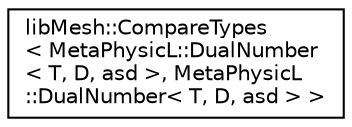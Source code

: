 digraph "类继承关系图"
{
 // INTERACTIVE_SVG=YES
  edge [fontname="Helvetica",fontsize="10",labelfontname="Helvetica",labelfontsize="10"];
  node [fontname="Helvetica",fontsize="10",shape=record];
  rankdir="LR";
  Node1 [label="libMesh::CompareTypes\l\< MetaPhysicL::DualNumber\l\< T, D, asd \>, MetaPhysicL\l::DualNumber\< T, D, asd \> \>",height=0.2,width=0.4,color="black", fillcolor="white", style="filled",URL="$structlibMesh_1_1CompareTypes_3_01MetaPhysicL_1_1DualNumber_3_01T_00_01D_00_01asd_01_4_00_01Metaa47b15f9a9448a07b3d2de802b899d1d.html"];
}
